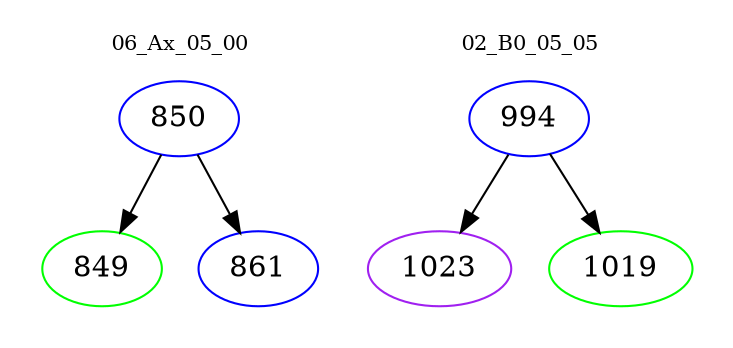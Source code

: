 digraph{
subgraph cluster_0 {
color = white
label = "06_Ax_05_00";
fontsize=10;
T0_850 [label="850", color="blue"]
T0_850 -> T0_849 [color="black"]
T0_849 [label="849", color="green"]
T0_850 -> T0_861 [color="black"]
T0_861 [label="861", color="blue"]
}
subgraph cluster_1 {
color = white
label = "02_B0_05_05";
fontsize=10;
T1_994 [label="994", color="blue"]
T1_994 -> T1_1023 [color="black"]
T1_1023 [label="1023", color="purple"]
T1_994 -> T1_1019 [color="black"]
T1_1019 [label="1019", color="green"]
}
}
